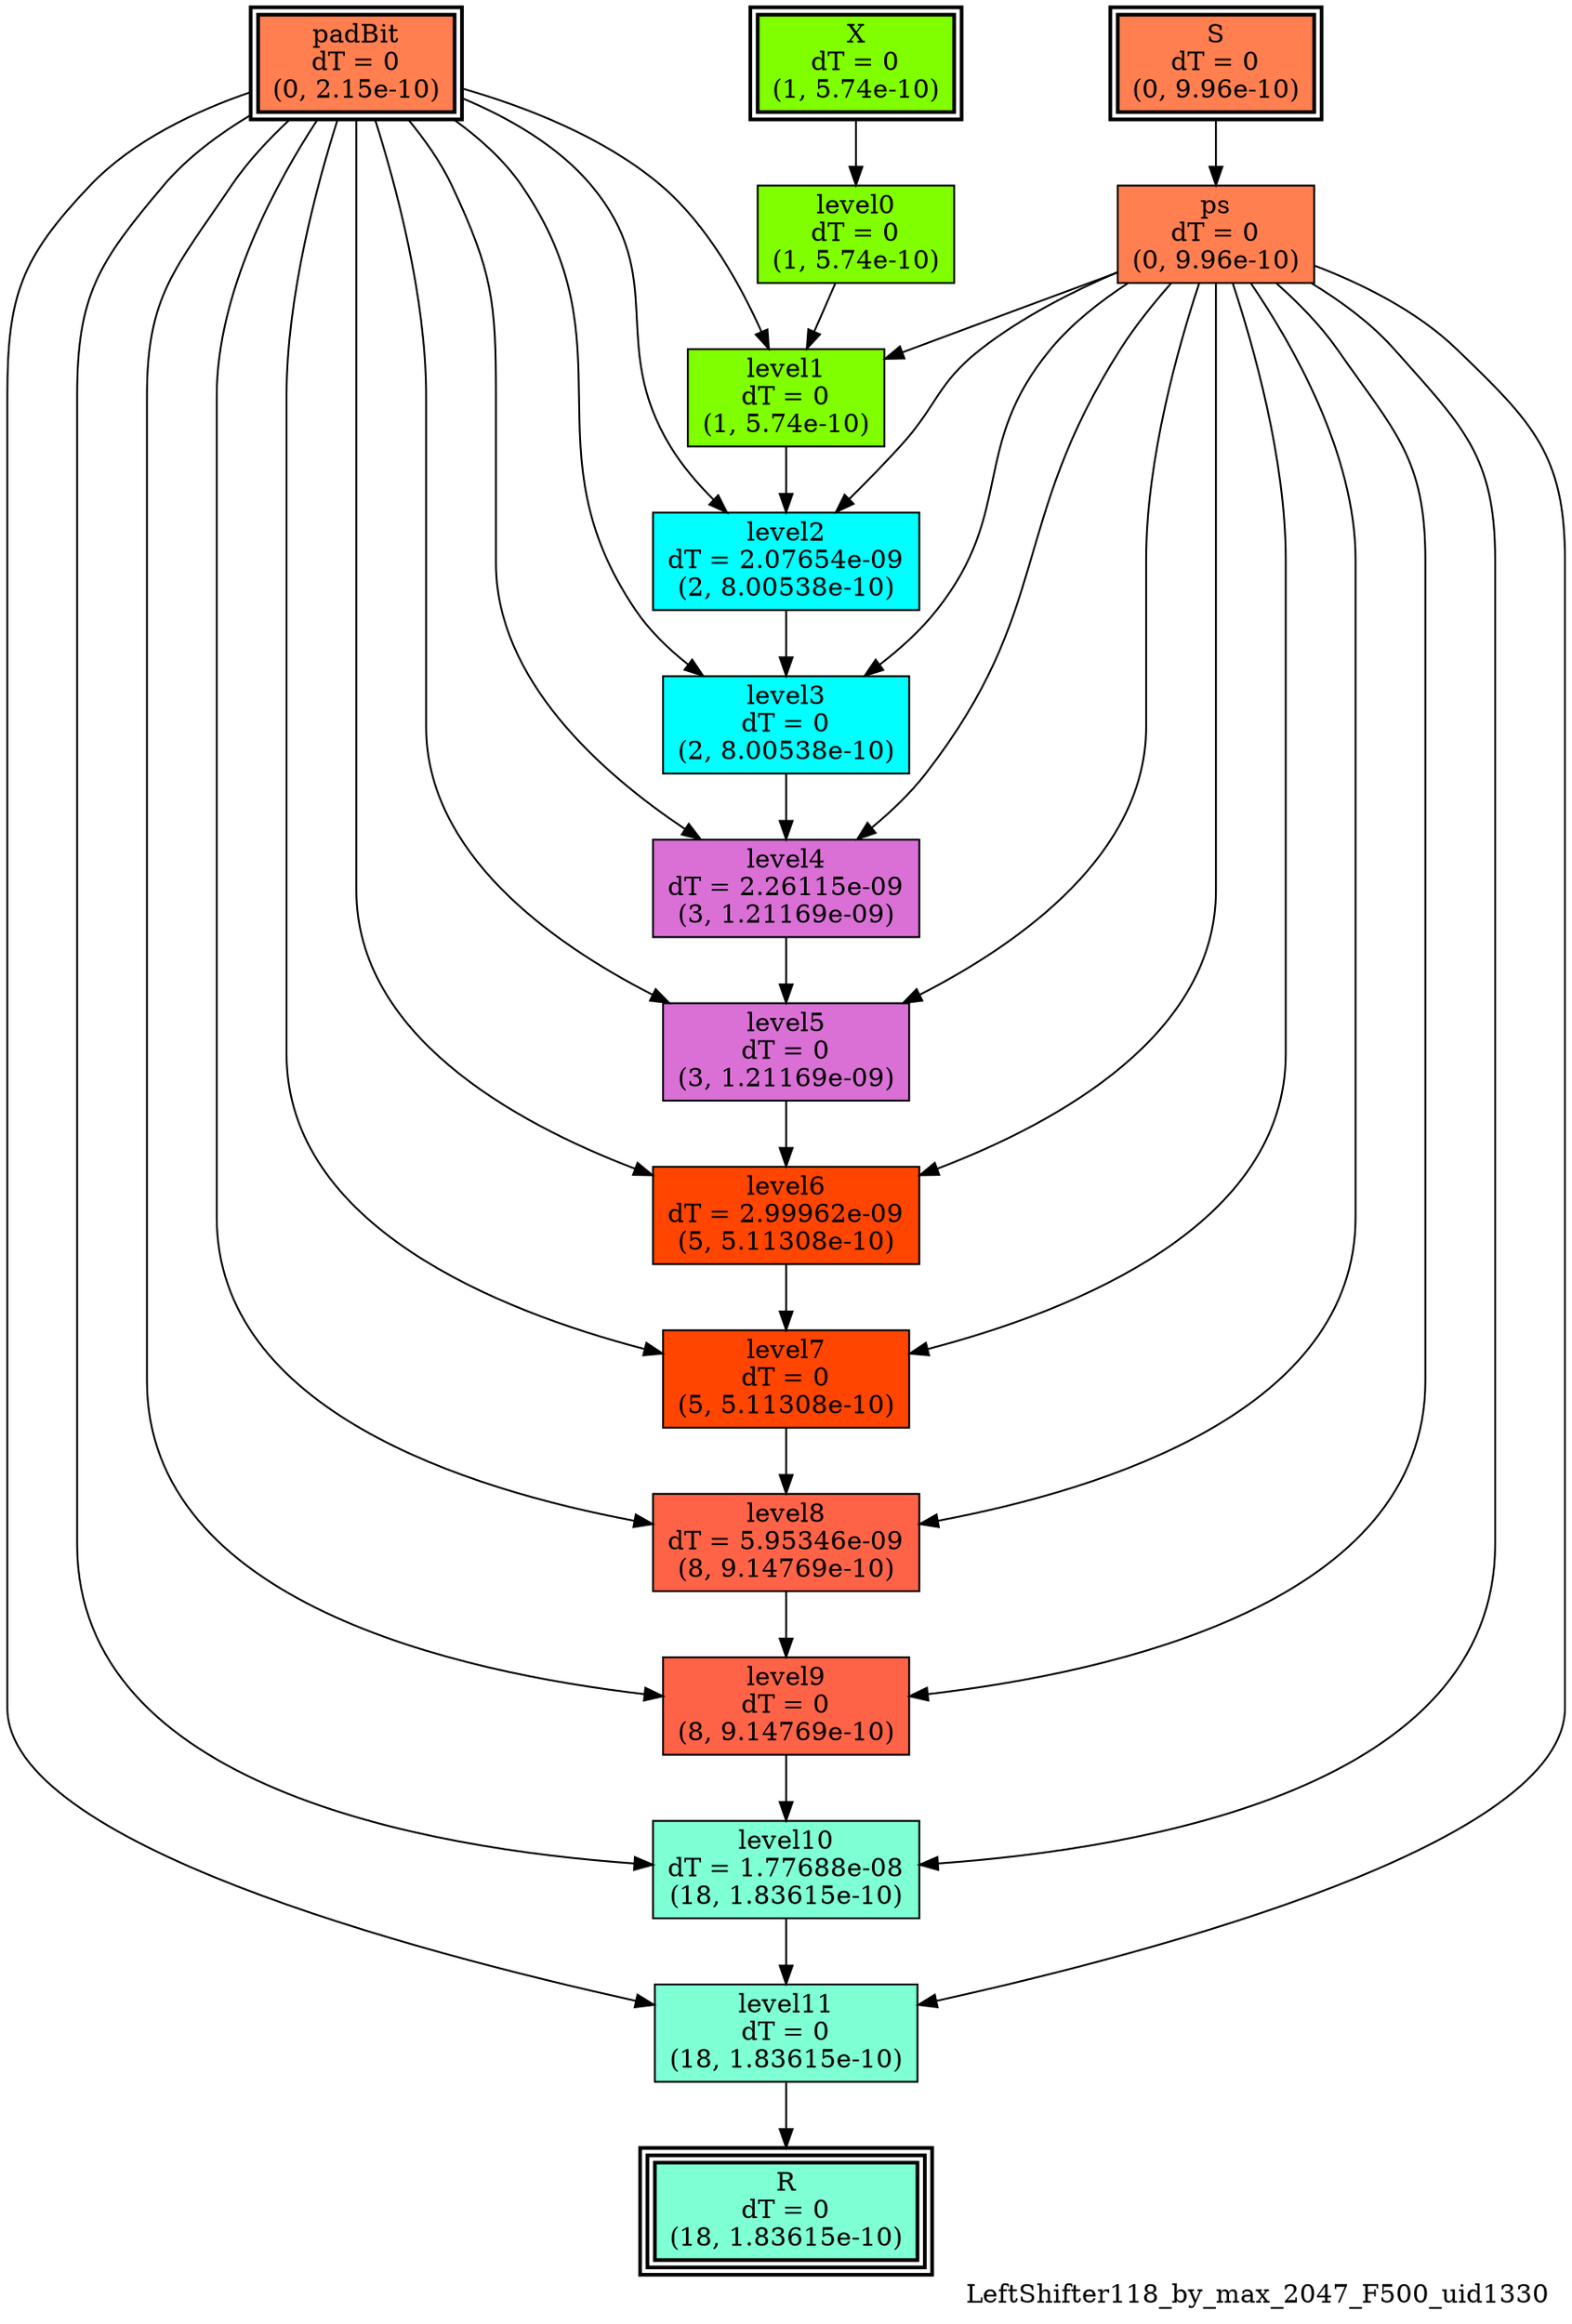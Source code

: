 digraph LeftShifter118_by_max_2047_F500_uid1330
{
	//graph drawing options
	label=LeftShifter118_by_max_2047_F500_uid1330;
	labelloc=bottom;
	labeljust=right;
	ratio=auto;
	nodesep=0.25;
	ranksep=0.5;

	//input/output signals of operator LeftShifter118_by_max_2047_F500_uid1330
	X__LeftShifter118_by_max_2047_F500_uid1330 [ label="X\ndT = 0\n(1, 5.74e-10)", shape=box, color=black, style="bold, filled", fillcolor=chartreuse, peripheries=2 ];
	S__LeftShifter118_by_max_2047_F500_uid1330 [ label="S\ndT = 0\n(0, 9.96e-10)", shape=box, color=black, style="bold, filled", fillcolor=coral, peripheries=2 ];
	padBit__LeftShifter118_by_max_2047_F500_uid1330 [ label="padBit\ndT = 0\n(0, 2.15e-10)", shape=box, color=black, style="bold, filled", fillcolor=coral, peripheries=2 ];
	R__LeftShifter118_by_max_2047_F500_uid1330 [ label="R\ndT = 0\n(18, 1.83615e-10)", shape=box, color=black, style="bold, filled", fillcolor=aquamarine, peripheries=3 ];
	{rank=same X__LeftShifter118_by_max_2047_F500_uid1330, S__LeftShifter118_by_max_2047_F500_uid1330, padBit__LeftShifter118_by_max_2047_F500_uid1330};
	{rank=same R__LeftShifter118_by_max_2047_F500_uid1330};
	//internal signals of operator LeftShifter118_by_max_2047_F500_uid1330
	ps__LeftShifter118_by_max_2047_F500_uid1330 [ label="ps\ndT = 0\n(0, 9.96e-10)", shape=box, color=black, style=filled, fillcolor=coral, peripheries=1 ];
	level0__LeftShifter118_by_max_2047_F500_uid1330 [ label="level0\ndT = 0\n(1, 5.74e-10)", shape=box, color=black, style=filled, fillcolor=chartreuse, peripheries=1 ];
	level1__LeftShifter118_by_max_2047_F500_uid1330 [ label="level1\ndT = 0\n(1, 5.74e-10)", shape=box, color=black, style=filled, fillcolor=chartreuse, peripheries=1 ];
	level2__LeftShifter118_by_max_2047_F500_uid1330 [ label="level2\ndT = 2.07654e-09\n(2, 8.00538e-10)", shape=box, color=black, style=filled, fillcolor=cyan, peripheries=1 ];
	level3__LeftShifter118_by_max_2047_F500_uid1330 [ label="level3\ndT = 0\n(2, 8.00538e-10)", shape=box, color=black, style=filled, fillcolor=cyan, peripheries=1 ];
	level4__LeftShifter118_by_max_2047_F500_uid1330 [ label="level4\ndT = 2.26115e-09\n(3, 1.21169e-09)", shape=box, color=black, style=filled, fillcolor=orchid, peripheries=1 ];
	level5__LeftShifter118_by_max_2047_F500_uid1330 [ label="level5\ndT = 0\n(3, 1.21169e-09)", shape=box, color=black, style=filled, fillcolor=orchid, peripheries=1 ];
	level6__LeftShifter118_by_max_2047_F500_uid1330 [ label="level6\ndT = 2.99962e-09\n(5, 5.11308e-10)", shape=box, color=black, style=filled, fillcolor=orangered, peripheries=1 ];
	level7__LeftShifter118_by_max_2047_F500_uid1330 [ label="level7\ndT = 0\n(5, 5.11308e-10)", shape=box, color=black, style=filled, fillcolor=orangered, peripheries=1 ];
	level8__LeftShifter118_by_max_2047_F500_uid1330 [ label="level8\ndT = 5.95346e-09\n(8, 9.14769e-10)", shape=box, color=black, style=filled, fillcolor=tomato, peripheries=1 ];
	level9__LeftShifter118_by_max_2047_F500_uid1330 [ label="level9\ndT = 0\n(8, 9.14769e-10)", shape=box, color=black, style=filled, fillcolor=tomato, peripheries=1 ];
	level10__LeftShifter118_by_max_2047_F500_uid1330 [ label="level10\ndT = 1.77688e-08\n(18, 1.83615e-10)", shape=box, color=black, style=filled, fillcolor=aquamarine, peripheries=1 ];
	level11__LeftShifter118_by_max_2047_F500_uid1330 [ label="level11\ndT = 0\n(18, 1.83615e-10)", shape=box, color=black, style=filled, fillcolor=aquamarine, peripheries=1 ];

	//subcomponents of operator LeftShifter118_by_max_2047_F500_uid1330

	//input and internal signal connections of operator LeftShifter118_by_max_2047_F500_uid1330
	X__LeftShifter118_by_max_2047_F500_uid1330 -> level0__LeftShifter118_by_max_2047_F500_uid1330 [ arrowhead=normal, arrowsize=1.0, arrowtail=normal, color=black, dir=forward  ];
	S__LeftShifter118_by_max_2047_F500_uid1330 -> ps__LeftShifter118_by_max_2047_F500_uid1330 [ arrowhead=normal, arrowsize=1.0, arrowtail=normal, color=black, dir=forward  ];
	padBit__LeftShifter118_by_max_2047_F500_uid1330 -> level1__LeftShifter118_by_max_2047_F500_uid1330 [ arrowhead=normal, arrowsize=1.0, arrowtail=normal, color=black, dir=forward  ];
	padBit__LeftShifter118_by_max_2047_F500_uid1330 -> level2__LeftShifter118_by_max_2047_F500_uid1330 [ arrowhead=normal, arrowsize=1.0, arrowtail=normal, color=black, dir=forward  ];
	padBit__LeftShifter118_by_max_2047_F500_uid1330 -> level3__LeftShifter118_by_max_2047_F500_uid1330 [ arrowhead=normal, arrowsize=1.0, arrowtail=normal, color=black, dir=forward  ];
	padBit__LeftShifter118_by_max_2047_F500_uid1330 -> level4__LeftShifter118_by_max_2047_F500_uid1330 [ arrowhead=normal, arrowsize=1.0, arrowtail=normal, color=black, dir=forward  ];
	padBit__LeftShifter118_by_max_2047_F500_uid1330 -> level5__LeftShifter118_by_max_2047_F500_uid1330 [ arrowhead=normal, arrowsize=1.0, arrowtail=normal, color=black, dir=forward  ];
	padBit__LeftShifter118_by_max_2047_F500_uid1330 -> level6__LeftShifter118_by_max_2047_F500_uid1330 [ arrowhead=normal, arrowsize=1.0, arrowtail=normal, color=black, dir=forward  ];
	padBit__LeftShifter118_by_max_2047_F500_uid1330 -> level7__LeftShifter118_by_max_2047_F500_uid1330 [ arrowhead=normal, arrowsize=1.0, arrowtail=normal, color=black, dir=forward  ];
	padBit__LeftShifter118_by_max_2047_F500_uid1330 -> level8__LeftShifter118_by_max_2047_F500_uid1330 [ arrowhead=normal, arrowsize=1.0, arrowtail=normal, color=black, dir=forward  ];
	padBit__LeftShifter118_by_max_2047_F500_uid1330 -> level9__LeftShifter118_by_max_2047_F500_uid1330 [ arrowhead=normal, arrowsize=1.0, arrowtail=normal, color=black, dir=forward  ];
	padBit__LeftShifter118_by_max_2047_F500_uid1330 -> level10__LeftShifter118_by_max_2047_F500_uid1330 [ arrowhead=normal, arrowsize=1.0, arrowtail=normal, color=black, dir=forward  ];
	padBit__LeftShifter118_by_max_2047_F500_uid1330 -> level11__LeftShifter118_by_max_2047_F500_uid1330 [ arrowhead=normal, arrowsize=1.0, arrowtail=normal, color=black, dir=forward  ];
	ps__LeftShifter118_by_max_2047_F500_uid1330 -> level1__LeftShifter118_by_max_2047_F500_uid1330 [ arrowhead=normal, arrowsize=1.0, arrowtail=normal, color=black, dir=forward  ];
	ps__LeftShifter118_by_max_2047_F500_uid1330 -> level2__LeftShifter118_by_max_2047_F500_uid1330 [ arrowhead=normal, arrowsize=1.0, arrowtail=normal, color=black, dir=forward  ];
	ps__LeftShifter118_by_max_2047_F500_uid1330 -> level3__LeftShifter118_by_max_2047_F500_uid1330 [ arrowhead=normal, arrowsize=1.0, arrowtail=normal, color=black, dir=forward  ];
	ps__LeftShifter118_by_max_2047_F500_uid1330 -> level4__LeftShifter118_by_max_2047_F500_uid1330 [ arrowhead=normal, arrowsize=1.0, arrowtail=normal, color=black, dir=forward  ];
	ps__LeftShifter118_by_max_2047_F500_uid1330 -> level5__LeftShifter118_by_max_2047_F500_uid1330 [ arrowhead=normal, arrowsize=1.0, arrowtail=normal, color=black, dir=forward  ];
	ps__LeftShifter118_by_max_2047_F500_uid1330 -> level6__LeftShifter118_by_max_2047_F500_uid1330 [ arrowhead=normal, arrowsize=1.0, arrowtail=normal, color=black, dir=forward  ];
	ps__LeftShifter118_by_max_2047_F500_uid1330 -> level7__LeftShifter118_by_max_2047_F500_uid1330 [ arrowhead=normal, arrowsize=1.0, arrowtail=normal, color=black, dir=forward  ];
	ps__LeftShifter118_by_max_2047_F500_uid1330 -> level8__LeftShifter118_by_max_2047_F500_uid1330 [ arrowhead=normal, arrowsize=1.0, arrowtail=normal, color=black, dir=forward  ];
	ps__LeftShifter118_by_max_2047_F500_uid1330 -> level9__LeftShifter118_by_max_2047_F500_uid1330 [ arrowhead=normal, arrowsize=1.0, arrowtail=normal, color=black, dir=forward  ];
	ps__LeftShifter118_by_max_2047_F500_uid1330 -> level10__LeftShifter118_by_max_2047_F500_uid1330 [ arrowhead=normal, arrowsize=1.0, arrowtail=normal, color=black, dir=forward  ];
	ps__LeftShifter118_by_max_2047_F500_uid1330 -> level11__LeftShifter118_by_max_2047_F500_uid1330 [ arrowhead=normal, arrowsize=1.0, arrowtail=normal, color=black, dir=forward  ];
	level0__LeftShifter118_by_max_2047_F500_uid1330 -> level1__LeftShifter118_by_max_2047_F500_uid1330 [ arrowhead=normal, arrowsize=1.0, arrowtail=normal, color=black, dir=forward  ];
	level1__LeftShifter118_by_max_2047_F500_uid1330 -> level2__LeftShifter118_by_max_2047_F500_uid1330 [ arrowhead=normal, arrowsize=1.0, arrowtail=normal, color=black, dir=forward  ];
	level2__LeftShifter118_by_max_2047_F500_uid1330 -> level3__LeftShifter118_by_max_2047_F500_uid1330 [ arrowhead=normal, arrowsize=1.0, arrowtail=normal, color=black, dir=forward  ];
	level3__LeftShifter118_by_max_2047_F500_uid1330 -> level4__LeftShifter118_by_max_2047_F500_uid1330 [ arrowhead=normal, arrowsize=1.0, arrowtail=normal, color=black, dir=forward  ];
	level4__LeftShifter118_by_max_2047_F500_uid1330 -> level5__LeftShifter118_by_max_2047_F500_uid1330 [ arrowhead=normal, arrowsize=1.0, arrowtail=normal, color=black, dir=forward  ];
	level5__LeftShifter118_by_max_2047_F500_uid1330 -> level6__LeftShifter118_by_max_2047_F500_uid1330 [ arrowhead=normal, arrowsize=1.0, arrowtail=normal, color=black, dir=forward  ];
	level6__LeftShifter118_by_max_2047_F500_uid1330 -> level7__LeftShifter118_by_max_2047_F500_uid1330 [ arrowhead=normal, arrowsize=1.0, arrowtail=normal, color=black, dir=forward  ];
	level7__LeftShifter118_by_max_2047_F500_uid1330 -> level8__LeftShifter118_by_max_2047_F500_uid1330 [ arrowhead=normal, arrowsize=1.0, arrowtail=normal, color=black, dir=forward  ];
	level8__LeftShifter118_by_max_2047_F500_uid1330 -> level9__LeftShifter118_by_max_2047_F500_uid1330 [ arrowhead=normal, arrowsize=1.0, arrowtail=normal, color=black, dir=forward  ];
	level9__LeftShifter118_by_max_2047_F500_uid1330 -> level10__LeftShifter118_by_max_2047_F500_uid1330 [ arrowhead=normal, arrowsize=1.0, arrowtail=normal, color=black, dir=forward  ];
	level10__LeftShifter118_by_max_2047_F500_uid1330 -> level11__LeftShifter118_by_max_2047_F500_uid1330 [ arrowhead=normal, arrowsize=1.0, arrowtail=normal, color=black, dir=forward  ];
	level11__LeftShifter118_by_max_2047_F500_uid1330 -> R__LeftShifter118_by_max_2047_F500_uid1330 [ arrowhead=normal, arrowsize=1.0, arrowtail=normal, color=black, dir=forward  ];
}

